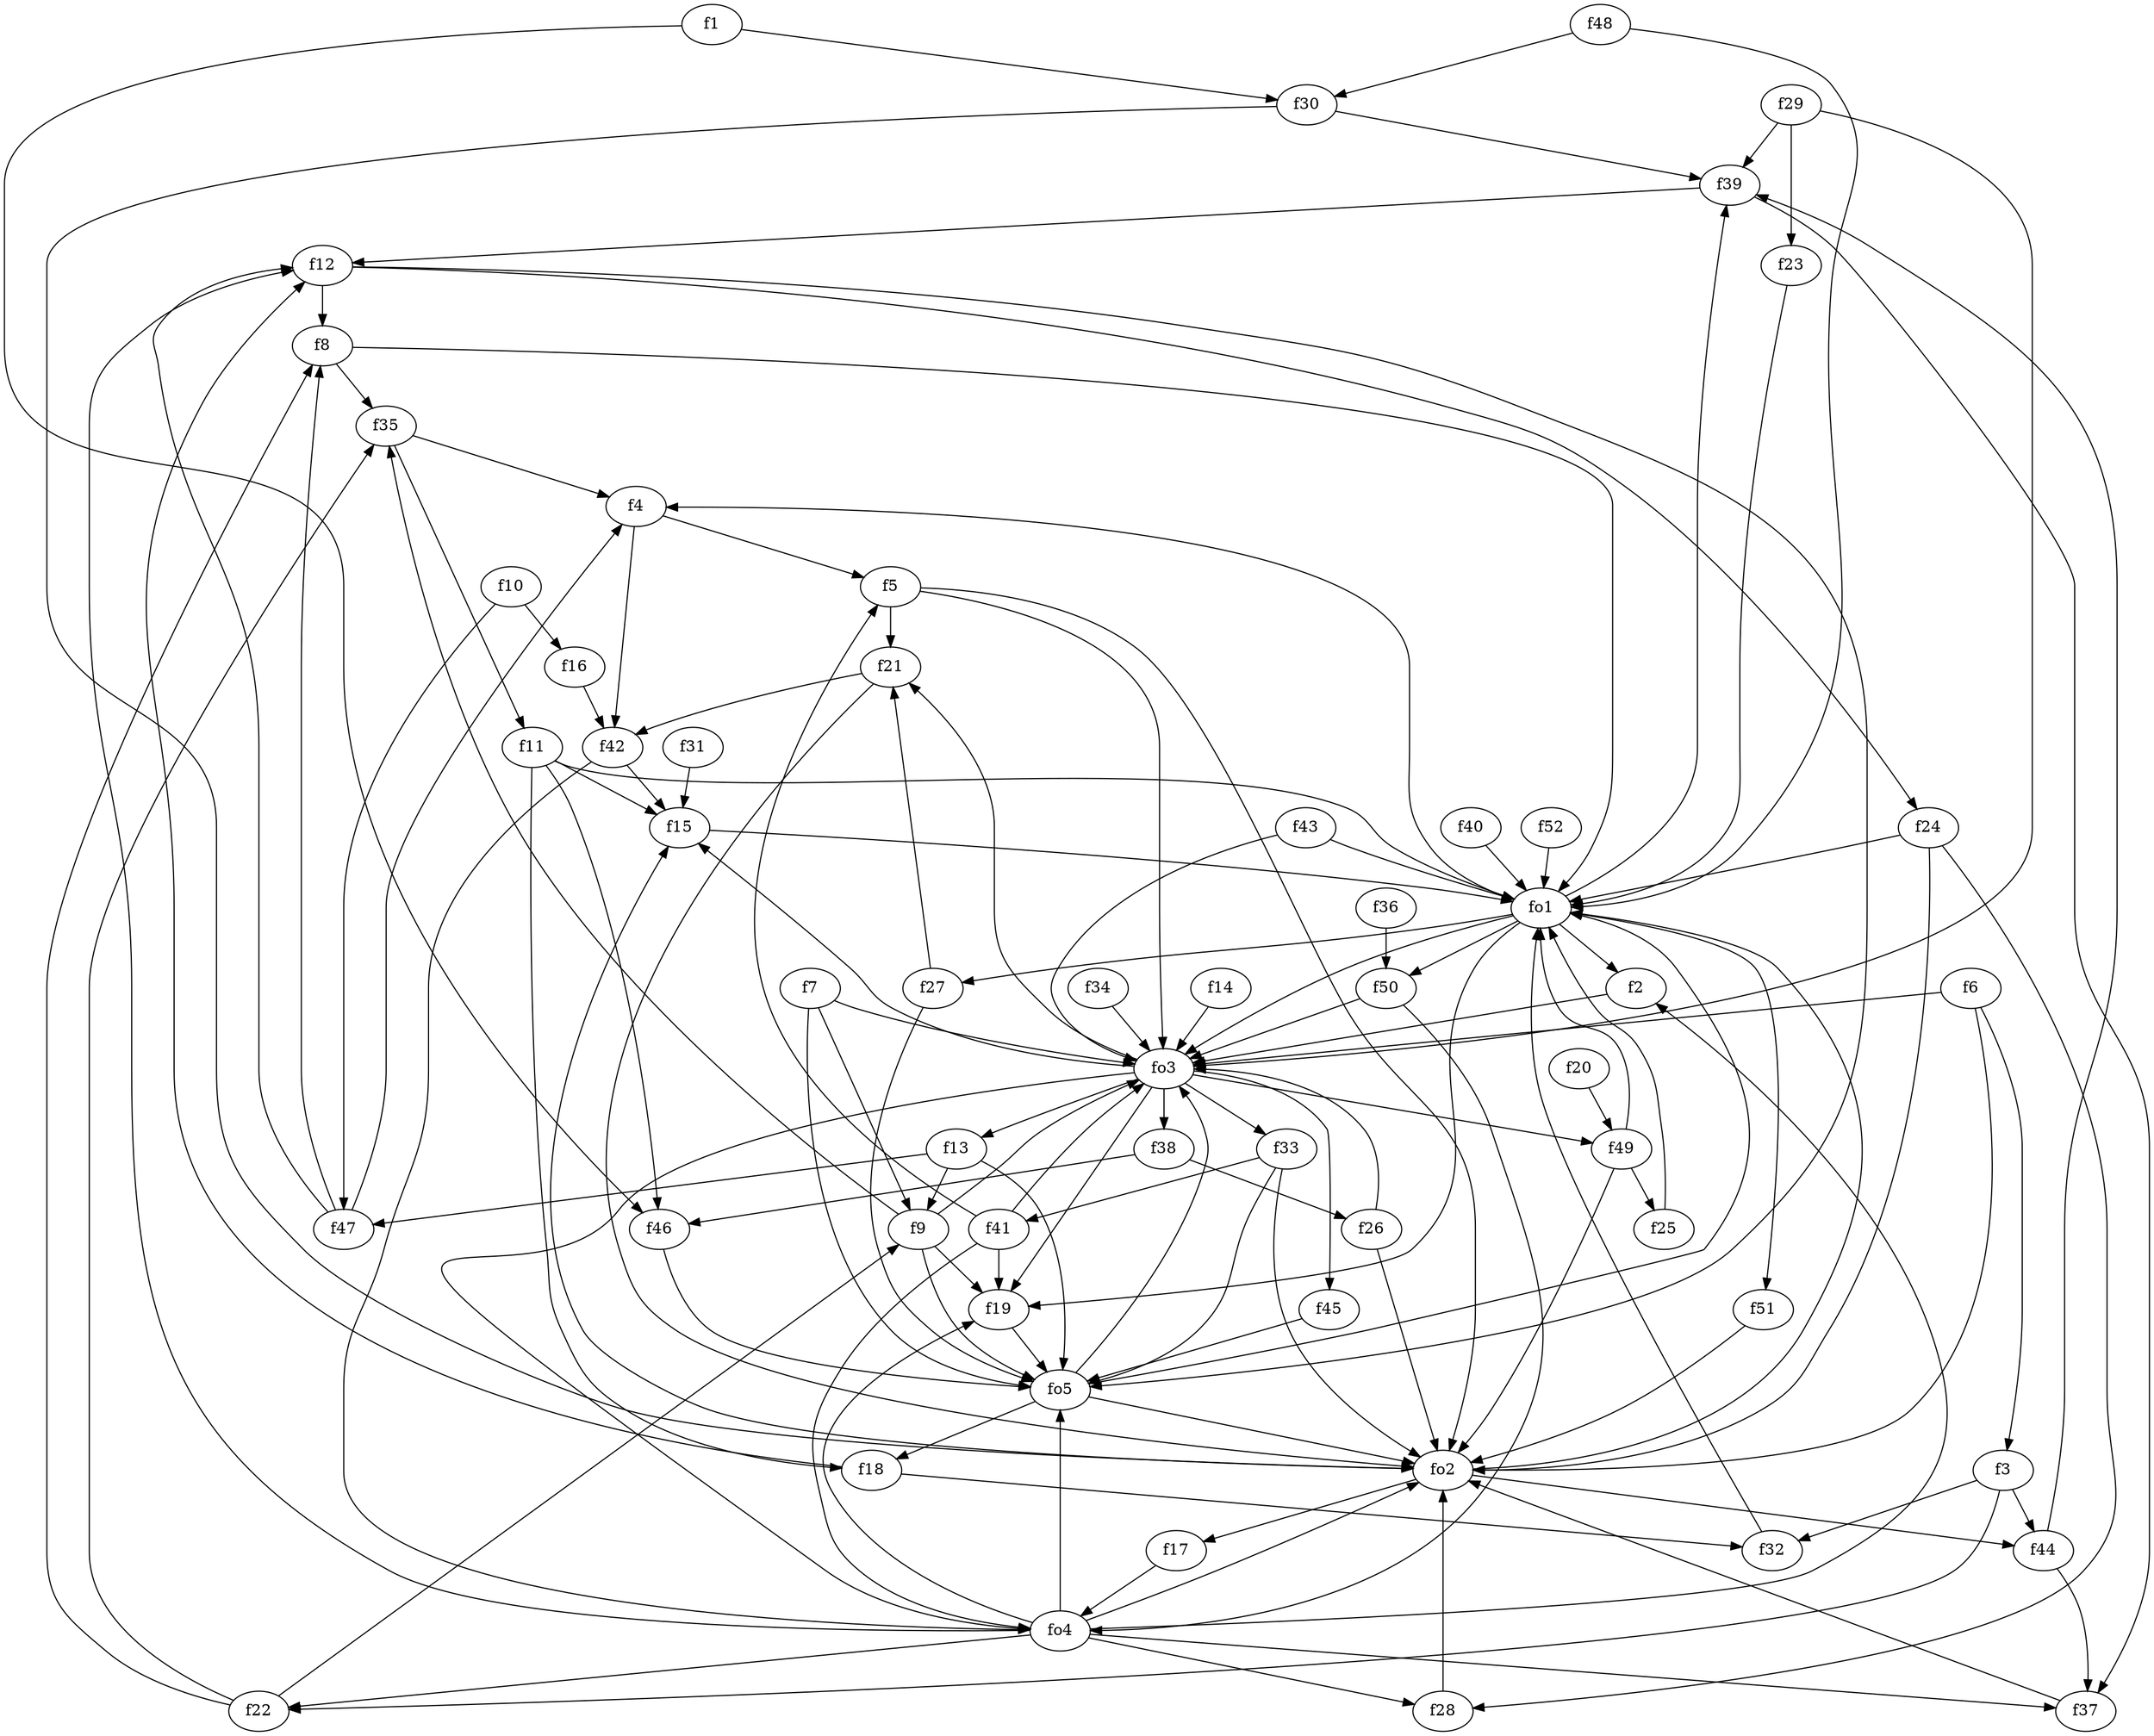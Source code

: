 strict digraph  {
f1;
f2;
f3;
f4;
f5;
f6;
f7;
f8;
f9;
f10;
f11;
f12;
f13;
f14;
f15;
f16;
f17;
f18;
f19;
f20;
f21;
f22;
f23;
f24;
f25;
f26;
f27;
f28;
f29;
f30;
f31;
f32;
f33;
f34;
f35;
f36;
f37;
f38;
f39;
f40;
f41;
f42;
f43;
f44;
f45;
f46;
f47;
f48;
f49;
f50;
f51;
f52;
fo1;
fo2;
fo3;
fo4;
fo5;
f1 -> f30  [weight=2];
f1 -> f46  [weight=2];
f2 -> fo3  [weight=2];
f3 -> f22  [weight=2];
f3 -> f32  [weight=2];
f3 -> f44  [weight=2];
f4 -> f42  [weight=2];
f4 -> f5  [weight=2];
f5 -> fo2  [weight=2];
f5 -> fo3  [weight=2];
f5 -> f21  [weight=2];
f6 -> f3  [weight=2];
f6 -> fo2  [weight=2];
f6 -> fo3  [weight=2];
f7 -> f9  [weight=2];
f7 -> fo5  [weight=2];
f7 -> fo3  [weight=2];
f8 -> f35  [weight=2];
f8 -> fo1  [weight=2];
f9 -> f19  [weight=2];
f9 -> fo3  [weight=2];
f9 -> fo5  [weight=2];
f9 -> f35  [weight=2];
f10 -> f47  [weight=2];
f10 -> f16  [weight=2];
f11 -> f18  [weight=2];
f11 -> f46  [weight=2];
f11 -> fo1  [weight=2];
f11 -> f15  [weight=2];
f12 -> f8  [weight=2];
f12 -> fo5  [weight=2];
f12 -> f24  [weight=2];
f13 -> fo5  [weight=2];
f13 -> f47  [weight=2];
f13 -> f9  [weight=2];
f14 -> fo3  [weight=2];
f15 -> fo1  [weight=2];
f16 -> f42  [weight=2];
f17 -> fo4  [weight=2];
f18 -> f32  [weight=2];
f18 -> f12  [weight=2];
f19 -> fo5  [weight=2];
f20 -> f49  [weight=2];
f21 -> f42  [weight=2];
f21 -> fo2  [weight=2];
f22 -> f9  [weight=2];
f22 -> f35  [weight=2];
f22 -> f8  [weight=2];
f23 -> fo1  [weight=2];
f24 -> f28  [weight=2];
f24 -> fo1  [weight=2];
f24 -> fo2  [weight=2];
f25 -> fo1  [weight=2];
f26 -> fo2  [weight=2];
f26 -> fo3  [weight=2];
f27 -> f21  [weight=2];
f27 -> fo5  [weight=2];
f28 -> fo2  [weight=2];
f29 -> fo3  [weight=2];
f29 -> f23  [weight=2];
f29 -> f39  [weight=2];
f30 -> f39  [weight=2];
f30 -> fo2  [weight=2];
f31 -> f15  [weight=2];
f32 -> fo1  [weight=2];
f33 -> fo2  [weight=2];
f33 -> fo5  [weight=2];
f33 -> f41  [weight=2];
f34 -> fo3  [weight=2];
f35 -> f11  [weight=2];
f35 -> f4  [weight=2];
f36 -> f50  [weight=2];
f37 -> fo2  [weight=2];
f38 -> f46  [weight=2];
f38 -> f26  [weight=2];
f39 -> f12  [weight=2];
f39 -> f37  [weight=2];
f40 -> fo1  [weight=2];
f41 -> f19  [weight=2];
f41 -> f5  [weight=2];
f41 -> fo4  [weight=2];
f41 -> fo3  [weight=2];
f42 -> f15  [weight=2];
f42 -> fo4  [weight=2];
f43 -> fo3  [weight=2];
f43 -> fo1  [weight=2];
f44 -> f39  [weight=2];
f44 -> f37  [weight=2];
f45 -> fo5  [weight=2];
f46 -> fo5  [weight=2];
f47 -> f12  [weight=2];
f47 -> f8  [weight=2];
f47 -> f4  [weight=2];
f48 -> fo1  [weight=2];
f48 -> f30  [weight=2];
f49 -> f25  [weight=2];
f49 -> fo2  [weight=2];
f49 -> fo1  [weight=2];
f50 -> fo4  [weight=2];
f50 -> fo3  [weight=2];
f51 -> fo2  [weight=2];
f52 -> fo1  [weight=2];
fo1 -> f50  [weight=2];
fo1 -> f39  [weight=2];
fo1 -> f2  [weight=2];
fo1 -> f19  [weight=2];
fo1 -> f4  [weight=2];
fo1 -> f51  [weight=2];
fo1 -> fo3  [weight=2];
fo1 -> f27  [weight=2];
fo2 -> fo1  [weight=2];
fo2 -> f44  [weight=2];
fo2 -> f15  [weight=2];
fo2 -> f17  [weight=2];
fo3 -> f45  [weight=2];
fo3 -> f19  [weight=2];
fo3 -> f49  [weight=2];
fo3 -> f38  [weight=2];
fo3 -> fo4  [weight=2];
fo3 -> f33  [weight=2];
fo3 -> f13  [weight=2];
fo3 -> f21  [weight=2];
fo3 -> f15  [weight=2];
fo4 -> f28  [weight=2];
fo4 -> f12  [weight=2];
fo4 -> fo5  [weight=2];
fo4 -> fo2  [weight=2];
fo4 -> f22  [weight=2];
fo4 -> f2  [weight=2];
fo4 -> f37  [weight=2];
fo4 -> f19  [weight=2];
fo5 -> fo2  [weight=2];
fo5 -> fo1  [weight=2];
fo5 -> fo3  [weight=2];
fo5 -> f18  [weight=2];
}
